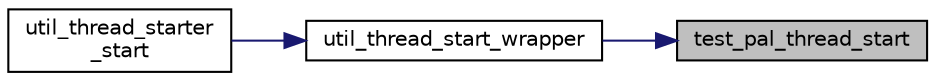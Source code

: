 digraph "test_pal_thread_start"
{
 // LATEX_PDF_SIZE
  edge [fontname="Helvetica",fontsize="10",labelfontname="Helvetica",labelfontsize="10"];
  node [fontname="Helvetica",fontsize="10",shape=record];
  rankdir="RL";
  Node1 [label="test_pal_thread_start",height=0.2,width=0.4,color="black", fillcolor="grey75", style="filled", fontcolor="black",tooltip=" "];
  Node1 -> Node2 [dir="back",color="midnightblue",fontsize="10",style="solid",fontname="Helvetica"];
  Node2 [label="util_thread_start_wrapper",height=0.2,width=0.4,color="black", fillcolor="white", style="filled",URL="$util__thread__starter_8h.html#a70dc37b39d97477547c19a6b2b4a34f8",tooltip=" "];
  Node2 -> Node3 [dir="back",color="midnightblue",fontsize="10",style="solid",fontname="Helvetica"];
  Node3 [label="util_thread_starter\l_start",height=0.2,width=0.4,color="black", fillcolor="white", style="filled",URL="$util__thread__starter_8h.html#a4985ab1c80d61a13f48733248d8ec281",tooltip=" "];
}
